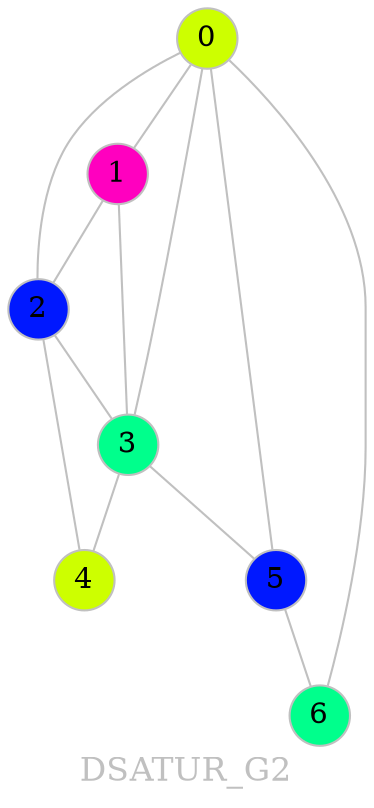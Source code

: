 graph DSATUR_G2 {
	graph [bgcolor="#ffffff00" fontcolor=grey fontsize=16 label=DSATUR_G2 overlap=false]
	node [color=grey fixedsize=true fontsize=14 shape=circle style=filled width=0.4]
	edge [arrowsize=0.7 color=grey fontcolor=grey fontsize=12]
	node [fillcolor="#cdff00"]
	0
	node [fillcolor="#ff00bf"]
	1
	node [fillcolor="#0018ff"]
	2
	node [fillcolor="#00ff8c"]
	3
	node [fillcolor="#cdff00"]
	4
	node [fillcolor="#0018ff"]
	5
	node [fillcolor="#00ff8c"]
	6
	0 -- 1
	0 -- 2
	0 -- 3
	0 -- 5
	0 -- 6
	1 -- 2
	1 -- 3
	2 -- 3
	2 -- 4
	3 -- 4
	3 -- 5
	5 -- 6
}
